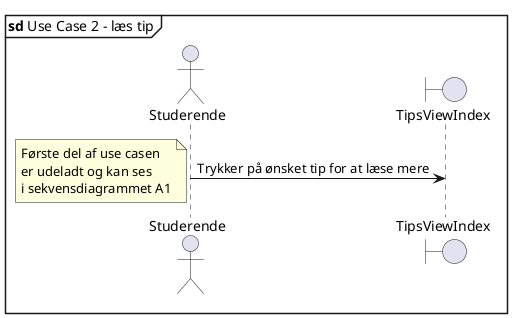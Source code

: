 @startuml
mainframe **sd** Use Case 2 - læs tip

actor       Studerende       as stud
boundary       TipsViewIndex       as tipsindex

stud -> tipsindex: Trykker på ønsket tip for at læse mere

note left
Første del af use casen
er udeladt og kan ses
i sekvensdiagrammet A1
end note

@enduml